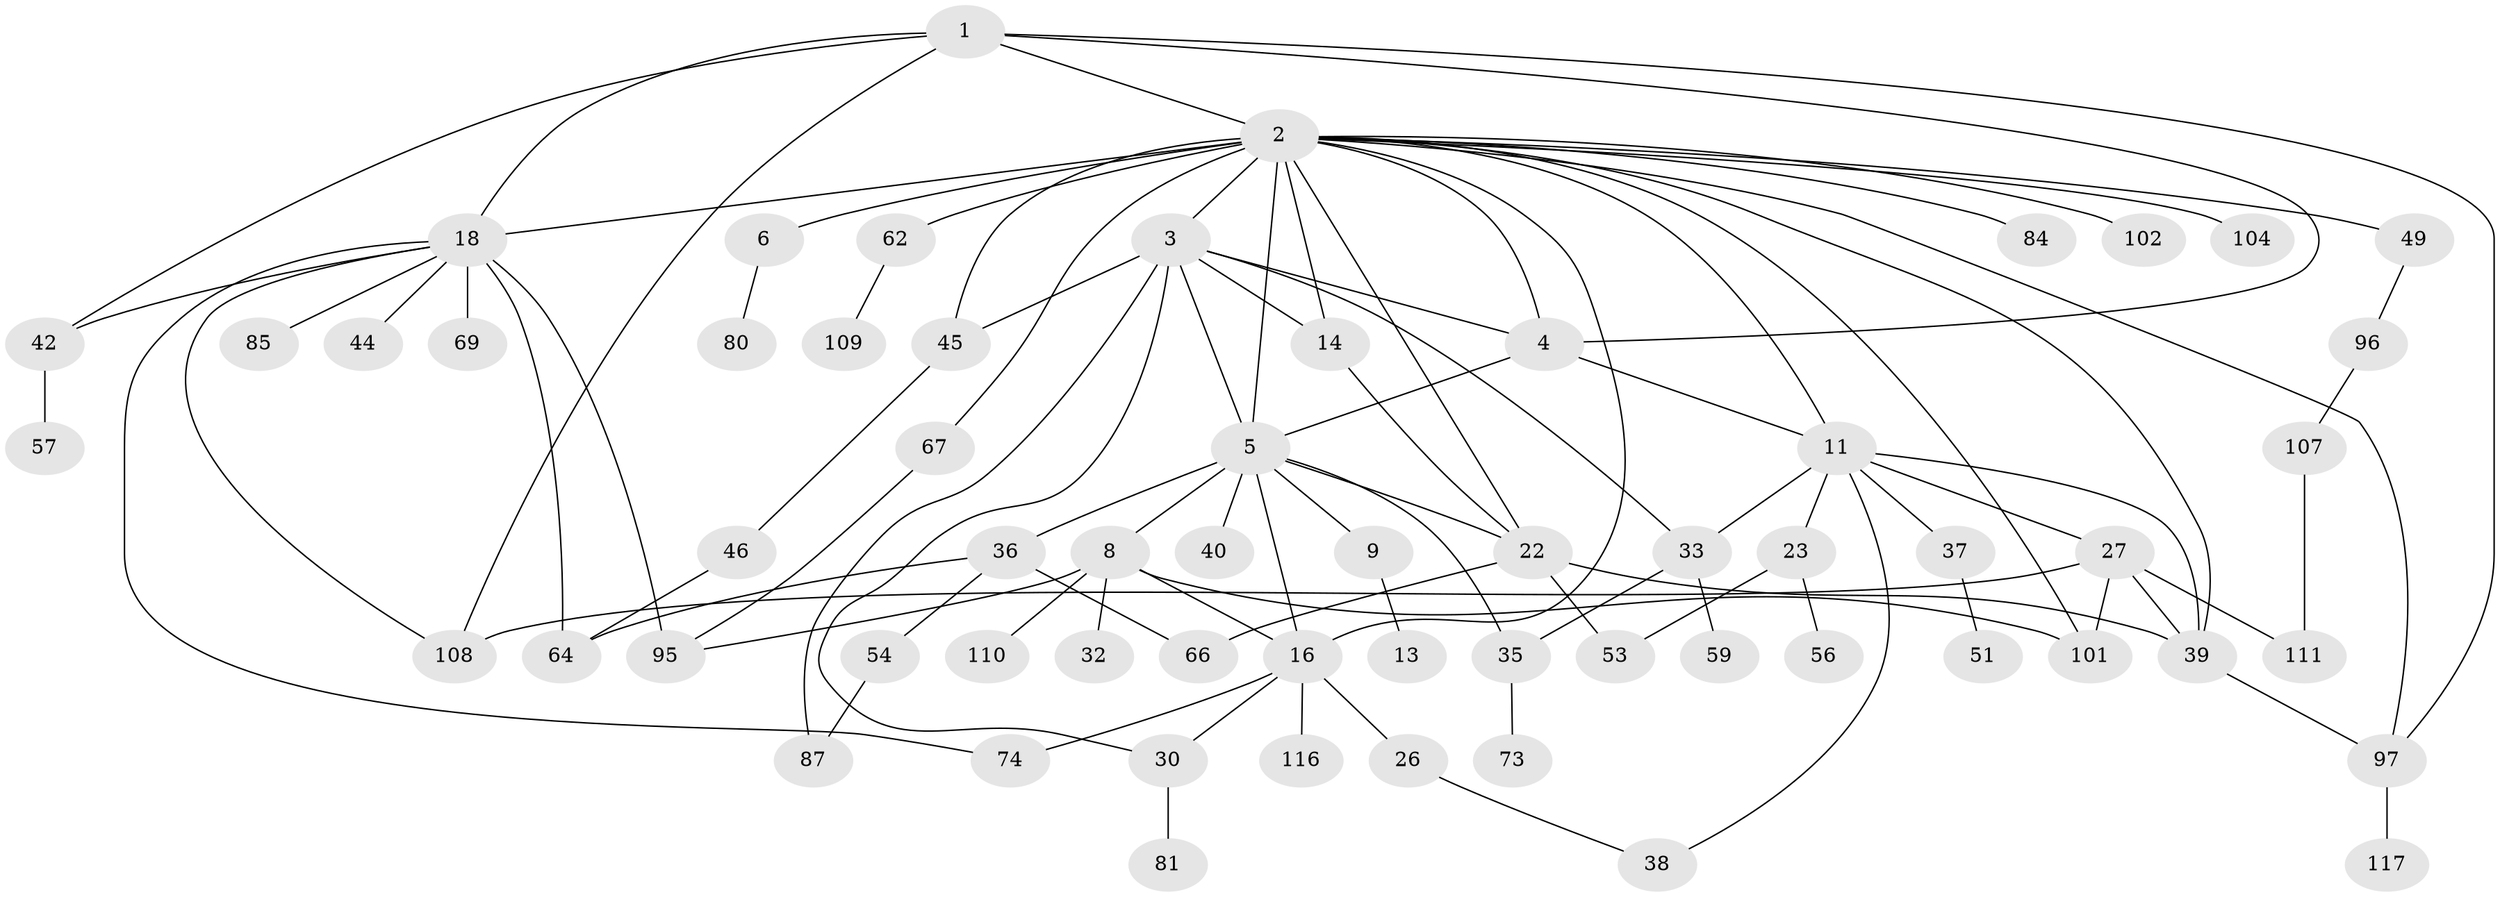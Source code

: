 // original degree distribution, {5: 0.04032258064516129, 9: 0.024193548387096774, 6: 0.04032258064516129, 2: 0.3225806451612903, 3: 0.22580645161290322, 7: 0.024193548387096774, 1: 0.25, 4: 0.07258064516129033}
// Generated by graph-tools (version 1.1) at 2025/16/03/04/25 18:16:51]
// undirected, 62 vertices, 96 edges
graph export_dot {
graph [start="1"]
  node [color=gray90,style=filled];
  1 [super="+15"];
  2 [super="+10+19"];
  3;
  4 [super="+58+68+41+76+25"];
  5 [super="+7"];
  6;
  8 [super="+60+21"];
  9;
  11 [super="+55+65+31"];
  13;
  14 [super="+70"];
  16 [super="+50+17"];
  18 [super="+28"];
  22 [super="+29+63"];
  23;
  26;
  27 [super="+90"];
  30;
  32 [super="+89+112"];
  33 [super="+48+120"];
  35;
  36 [super="+94"];
  37 [super="+115"];
  38;
  39 [super="+105+86"];
  40;
  42 [super="+43"];
  44;
  45;
  46;
  49;
  51;
  53;
  54;
  56;
  57;
  59 [super="+106"];
  62 [super="+75"];
  64 [super="+91+119+99+78"];
  66;
  67 [super="+114"];
  69;
  73;
  74 [super="+92"];
  80 [super="+88"];
  81;
  84;
  85;
  87 [super="+93"];
  95;
  96;
  97;
  101;
  102;
  104;
  107;
  108;
  109;
  110;
  111;
  116;
  117;
  1 -- 2;
  1 -- 18;
  1 -- 108;
  1 -- 97;
  1 -- 42;
  1 -- 4;
  2 -- 3 [weight=2];
  2 -- 6;
  2 -- 22;
  2 -- 84;
  2 -- 4;
  2 -- 67;
  2 -- 104;
  2 -- 11;
  2 -- 14;
  2 -- 16;
  2 -- 62 [weight=2];
  2 -- 18 [weight=2];
  2 -- 97;
  2 -- 101;
  2 -- 102;
  2 -- 39;
  2 -- 45;
  2 -- 49;
  2 -- 5 [weight=2];
  3 -- 4;
  3 -- 5;
  3 -- 14;
  3 -- 30;
  3 -- 33;
  3 -- 87;
  3 -- 45;
  4 -- 11;
  4 -- 5;
  5 -- 8;
  5 -- 9;
  5 -- 16;
  5 -- 35;
  5 -- 36 [weight=2];
  5 -- 22;
  5 -- 40;
  6 -- 80;
  8 -- 16;
  8 -- 95;
  8 -- 32;
  8 -- 101;
  8 -- 110;
  9 -- 13;
  11 -- 23;
  11 -- 27;
  11 -- 33;
  11 -- 39;
  11 -- 37;
  11 -- 38;
  14 -- 22;
  16 -- 26;
  16 -- 116;
  16 -- 30;
  16 -- 74;
  18 -- 74;
  18 -- 42;
  18 -- 95;
  18 -- 64;
  18 -- 69;
  18 -- 85;
  18 -- 108;
  18 -- 44;
  22 -- 53;
  22 -- 66;
  22 -- 39;
  23 -- 56;
  23 -- 53;
  26 -- 38;
  27 -- 101;
  27 -- 108;
  27 -- 111;
  27 -- 39;
  30 -- 81;
  33 -- 35;
  33 -- 59;
  35 -- 73;
  36 -- 54;
  36 -- 66;
  36 -- 64;
  37 -- 51;
  39 -- 97;
  42 -- 57;
  45 -- 46;
  46 -- 64 [weight=2];
  49 -- 96;
  54 -- 87;
  62 -- 109;
  67 -- 95;
  96 -- 107;
  97 -- 117;
  107 -- 111;
}
